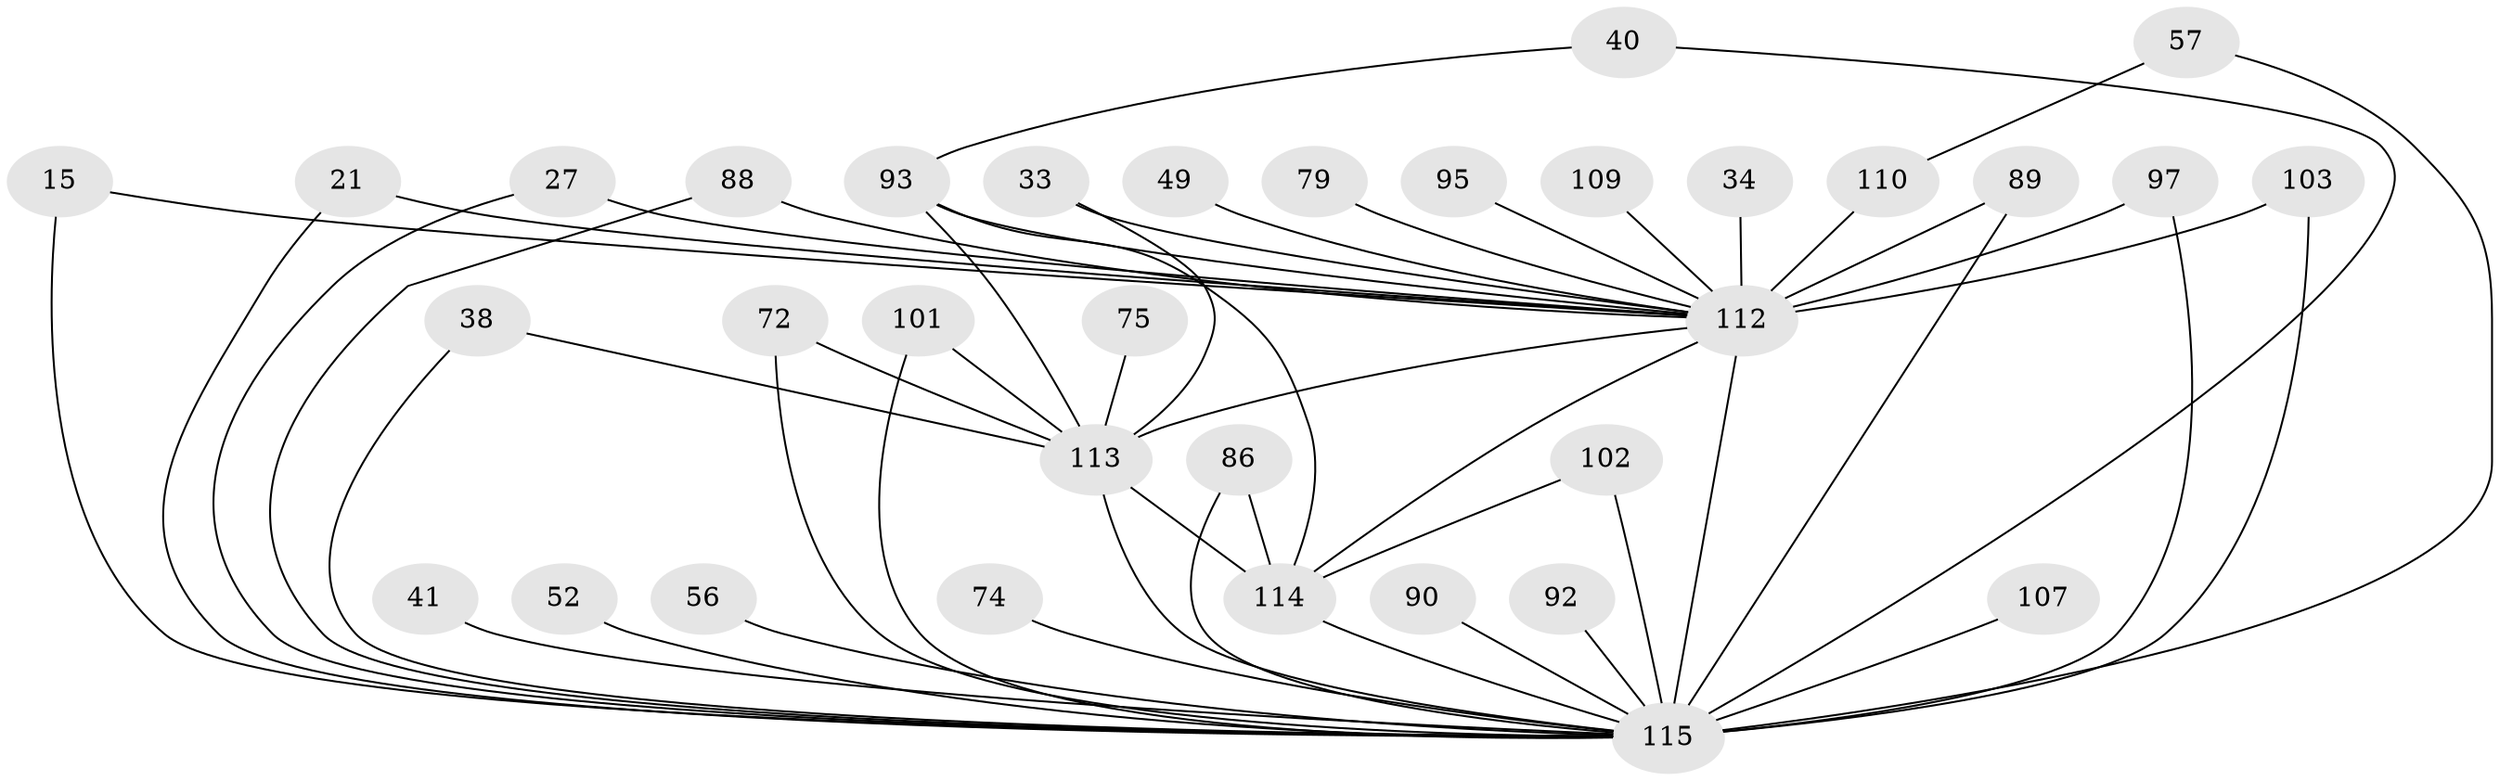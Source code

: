 // original degree distribution, {19: 0.008695652173913044, 20: 0.034782608695652174, 27: 0.008695652173913044, 23: 0.008695652173913044, 25: 0.008695652173913044, 26: 0.008695652173913044, 17: 0.008695652173913044, 3: 0.17391304347826086, 4: 0.10434782608695652, 8: 0.017391304347826087, 2: 0.5478260869565217, 5: 0.043478260869565216, 6: 0.02608695652173913}
// Generated by graph-tools (version 1.1) at 2025/48/03/04/25 21:48:28]
// undirected, 34 vertices, 53 edges
graph export_dot {
graph [start="1"]
  node [color=gray90,style=filled];
  15;
  21;
  27;
  33;
  34;
  38;
  40;
  41;
  49;
  52;
  56;
  57;
  72;
  74;
  75;
  79;
  86 [super="+80"];
  88;
  89;
  90;
  92;
  93 [super="+35+78+50+73+61"];
  95;
  97;
  101;
  102;
  103 [super="+69+36"];
  107 [super="+100"];
  109;
  110 [super="+98+84"];
  112 [super="+104+9+96+10+85"];
  113 [super="+31+7"];
  114 [super="+20+24+106+81+94+67+111"];
  115 [super="+76+77+8+105"];
  15 -- 115;
  15 -- 112;
  21 -- 112;
  21 -- 115;
  27 -- 115;
  27 -- 112;
  33 -- 112;
  33 -- 113;
  34 -- 112;
  38 -- 115;
  38 -- 113;
  40 -- 93;
  40 -- 115;
  41 -- 115 [weight=2];
  49 -- 112;
  52 -- 115 [weight=2];
  56 -- 115 [weight=2];
  57 -- 110;
  57 -- 115;
  72 -- 115;
  72 -- 113;
  74 -- 115 [weight=2];
  75 -- 113 [weight=2];
  79 -- 112;
  86 -- 114 [weight=2];
  86 -- 115;
  88 -- 112;
  88 -- 115;
  89 -- 112;
  89 -- 115;
  90 -- 115 [weight=2];
  92 -- 115 [weight=2];
  93 -- 112 [weight=6];
  93 -- 113 [weight=7];
  93 -- 114;
  95 -- 112;
  97 -- 112;
  97 -- 115;
  101 -- 115;
  101 -- 113;
  102 -- 114;
  102 -- 115;
  103 -- 115 [weight=2];
  103 -- 112 [weight=4];
  107 -- 115 [weight=3];
  109 -- 112 [weight=2];
  110 -- 112 [weight=7];
  112 -- 115 [weight=37];
  112 -- 114 [weight=5];
  112 -- 113 [weight=9];
  113 -- 115 [weight=12];
  113 -- 114 [weight=7];
  114 -- 115 [weight=14];
}
